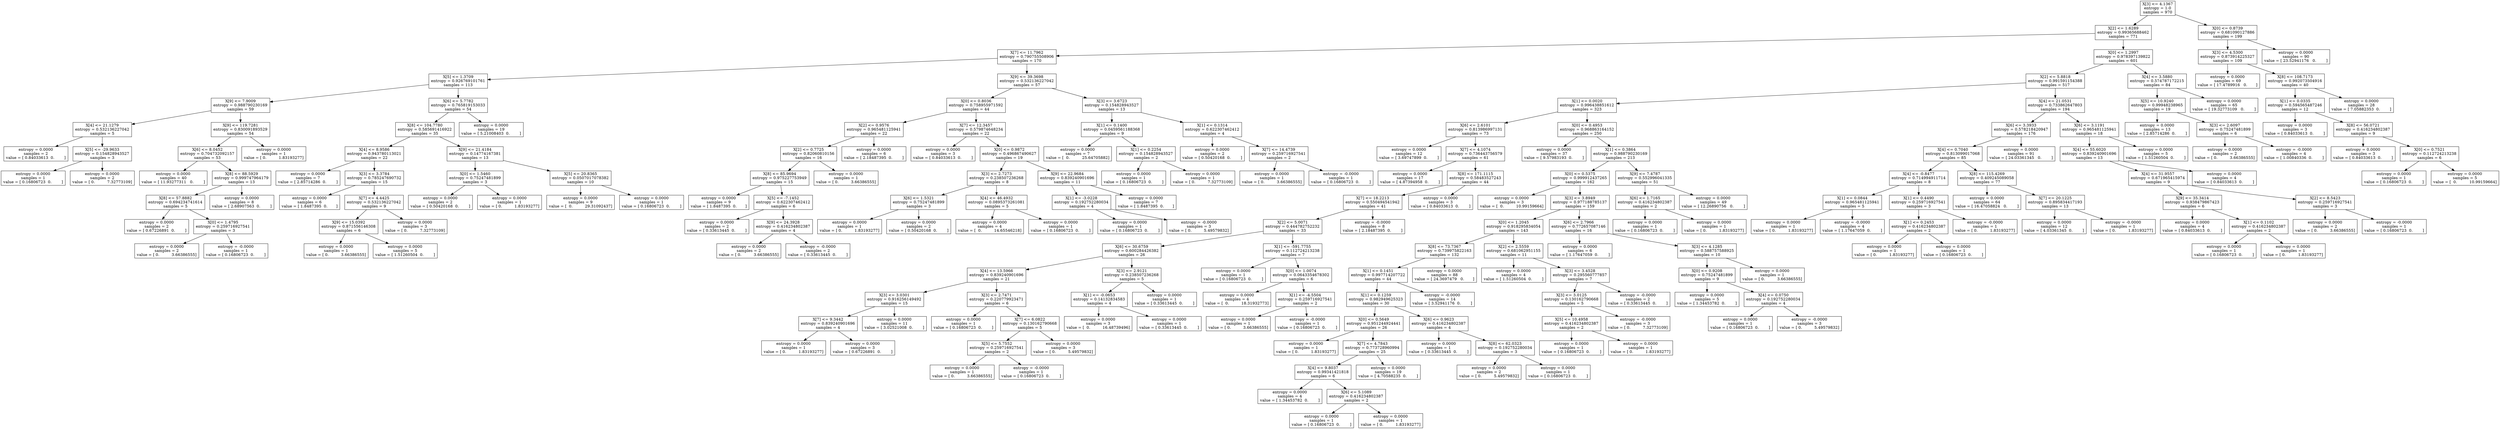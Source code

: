 digraph Tree {
0 [label="X[3] <= 4.1367\nentropy = 1.0\nsamples = 970", shape="box"] ;
1 [label="X[2] <= 1.6289\nentropy = 0.99365688462\nsamples = 771", shape="box"] ;
0 -> 1 ;
2 [label="X[7] <= 11.7962\nentropy = 0.790755508906\nsamples = 170", shape="box"] ;
1 -> 2 ;
3 [label="X[5] <= 1.3709\nentropy = 0.926769101761\nsamples = 113", shape="box"] ;
2 -> 3 ;
4 [label="X[9] <= 7.9009\nentropy = 0.988790230169\nsamples = 59", shape="box"] ;
3 -> 4 ;
5 [label="X[4] <= 21.1279\nentropy = 0.532136227042\nsamples = 5", shape="box"] ;
4 -> 5 ;
6 [label="entropy = 0.0000\nsamples = 2\nvalue = [ 0.84033613  0.        ]", shape="box"] ;
5 -> 6 ;
7 [label="X[5] <= -29.9633\nentropy = 0.154828943527\nsamples = 3", shape="box"] ;
5 -> 7 ;
8 [label="entropy = 0.0000\nsamples = 1\nvalue = [ 0.16806723  0.        ]", shape="box"] ;
7 -> 8 ;
9 [label="entropy = 0.0000\nsamples = 2\nvalue = [ 0.          7.32773109]", shape="box"] ;
7 -> 9 ;
10 [label="X[9] <= 119.7281\nentropy = 0.830091893529\nsamples = 54", shape="box"] ;
4 -> 10 ;
11 [label="X[6] <= 8.0452\nentropy = 0.704732092157\nsamples = 53", shape="box"] ;
10 -> 11 ;
12 [label="entropy = 0.0000\nsamples = 40\nvalue = [ 11.93277311   0.        ]", shape="box"] ;
11 -> 12 ;
13 [label="X[8] <= 88.5929\nentropy = 0.999747964179\nsamples = 13", shape="box"] ;
11 -> 13 ;
14 [label="X[8] <= 57.8882\nentropy = 0.694234741614\nsamples = 5", shape="box"] ;
13 -> 14 ;
15 [label="entropy = 0.0000\nsamples = 2\nvalue = [ 0.67226891  0.        ]", shape="box"] ;
14 -> 15 ;
16 [label="X[0] <= 1.4795\nentropy = 0.259716927541\nsamples = 3", shape="box"] ;
14 -> 16 ;
17 [label="entropy = 0.0000\nsamples = 2\nvalue = [ 0.          3.66386555]", shape="box"] ;
16 -> 17 ;
18 [label="entropy = -0.0000\nsamples = 1\nvalue = [ 0.16806723  0.        ]", shape="box"] ;
16 -> 18 ;
19 [label="entropy = 0.0000\nsamples = 8\nvalue = [ 2.68907563  0.        ]", shape="box"] ;
13 -> 19 ;
20 [label="entropy = 0.0000\nsamples = 1\nvalue = [ 0.          1.83193277]", shape="box"] ;
10 -> 20 ;
21 [label="X[6] <= 5.7782\nentropy = 0.765819153033\nsamples = 54", shape="box"] ;
3 -> 21 ;
22 [label="X[8] <= 104.7780\nentropy = 0.585691416922\nsamples = 35", shape="box"] ;
21 -> 22 ;
23 [label="X[4] <= 8.9586\nentropy = 0.943780113021\nsamples = 22", shape="box"] ;
22 -> 23 ;
24 [label="entropy = 0.0000\nsamples = 7\nvalue = [ 2.85714286  0.        ]", shape="box"] ;
23 -> 24 ;
25 [label="X[3] <= 3.3784\nentropy = 0.785247690732\nsamples = 15", shape="box"] ;
23 -> 25 ;
26 [label="entropy = 0.0000\nsamples = 6\nvalue = [ 1.8487395  0.       ]", shape="box"] ;
25 -> 26 ;
27 [label="X[7] <= 4.4425\nentropy = 0.532136227042\nsamples = 9", shape="box"] ;
25 -> 27 ;
28 [label="X[9] <= 15.0392\nentropy = 0.871556146308\nsamples = 6", shape="box"] ;
27 -> 28 ;
29 [label="entropy = 0.0000\nsamples = 1\nvalue = [ 0.          3.66386555]", shape="box"] ;
28 -> 29 ;
30 [label="entropy = 0.0000\nsamples = 5\nvalue = [ 1.51260504  0.        ]", shape="box"] ;
28 -> 30 ;
31 [label="entropy = 0.0000\nsamples = 3\nvalue = [ 0.          7.32773109]", shape="box"] ;
27 -> 31 ;
32 [label="X[9] <= 21.4184\nentropy = 0.14774167381\nsamples = 13", shape="box"] ;
22 -> 32 ;
33 [label="X[0] <= 1.5460\nentropy = 0.75247481899\nsamples = 3", shape="box"] ;
32 -> 33 ;
34 [label="entropy = 0.0000\nsamples = 2\nvalue = [ 0.50420168  0.        ]", shape="box"] ;
33 -> 34 ;
35 [label="entropy = 0.0000\nsamples = 1\nvalue = [ 0.          1.83193277]", shape="box"] ;
33 -> 35 ;
36 [label="X[5] <= 20.8365\nentropy = 0.0507017078382\nsamples = 10", shape="box"] ;
32 -> 36 ;
37 [label="entropy = 0.0000\nsamples = 9\nvalue = [  0.          29.31092437]", shape="box"] ;
36 -> 37 ;
38 [label="entropy = 0.0000\nsamples = 1\nvalue = [ 0.16806723  0.        ]", shape="box"] ;
36 -> 38 ;
39 [label="entropy = 0.0000\nsamples = 19\nvalue = [ 5.21008403  0.        ]", shape="box"] ;
21 -> 39 ;
40 [label="X[9] <= 39.3698\nentropy = 0.532136227042\nsamples = 57", shape="box"] ;
2 -> 40 ;
41 [label="X[0] <= 0.8036\nentropy = 0.758955971592\nsamples = 44", shape="box"] ;
40 -> 41 ;
42 [label="X[2] <= 0.9576\nentropy = 0.965481125941\nsamples = 22", shape="box"] ;
41 -> 42 ;
43 [label="X[2] <= 0.7725\nentropy = 0.82060810156\nsamples = 16", shape="box"] ;
42 -> 43 ;
44 [label="X[8] <= 85.9694\nentropy = 0.975227753949\nsamples = 15", shape="box"] ;
43 -> 44 ;
45 [label="entropy = 0.0000\nsamples = 9\nvalue = [ 1.8487395  0.       ]", shape="box"] ;
44 -> 45 ;
46 [label="X[5] <= -7.1452\nentropy = 0.622307462412\nsamples = 6", shape="box"] ;
44 -> 46 ;
47 [label="entropy = 0.0000\nsamples = 2\nvalue = [ 0.33613445  0.        ]", shape="box"] ;
46 -> 47 ;
48 [label="X[9] <= 24.3928\nentropy = 0.416234802387\nsamples = 4", shape="box"] ;
46 -> 48 ;
49 [label="entropy = 0.0000\nsamples = 2\nvalue = [ 0.          3.66386555]", shape="box"] ;
48 -> 49 ;
50 [label="entropy = -0.0000\nsamples = 2\nvalue = [ 0.33613445  0.        ]", shape="box"] ;
48 -> 50 ;
51 [label="entropy = 0.0000\nsamples = 1\nvalue = [ 0.          3.66386555]", shape="box"] ;
43 -> 51 ;
52 [label="entropy = 0.0000\nsamples = 6\nvalue = [ 2.18487395  0.        ]", shape="box"] ;
42 -> 52 ;
53 [label="X[7] <= 12.3457\nentropy = 0.579874648234\nsamples = 22", shape="box"] ;
41 -> 53 ;
54 [label="entropy = 0.0000\nsamples = 3\nvalue = [ 0.84033613  0.        ]", shape="box"] ;
53 -> 54 ;
55 [label="X[0] <= 0.9872\nentropy = 0.496867490627\nsamples = 19", shape="box"] ;
53 -> 55 ;
56 [label="X[3] <= 2.7273\nentropy = 0.238507236268\nsamples = 8", shape="box"] ;
55 -> 56 ;
57 [label="X[6] <= 1.5321\nentropy = 0.75247481899\nsamples = 3", shape="box"] ;
56 -> 57 ;
58 [label="entropy = 0.0000\nsamples = 1\nvalue = [ 0.          1.83193277]", shape="box"] ;
57 -> 58 ;
59 [label="entropy = 0.0000\nsamples = 2\nvalue = [ 0.50420168  0.        ]", shape="box"] ;
57 -> 59 ;
60 [label="X[4] <= 46.4932\nentropy = 0.0895373261081\nsamples = 5", shape="box"] ;
56 -> 60 ;
61 [label="entropy = 0.0000\nsamples = 4\nvalue = [  0.          14.65546218]", shape="box"] ;
60 -> 61 ;
62 [label="entropy = 0.0000\nsamples = 1\nvalue = [ 0.16806723  0.        ]", shape="box"] ;
60 -> 62 ;
63 [label="X[9] <= 22.9684\nentropy = 0.839240901696\nsamples = 11", shape="box"] ;
55 -> 63 ;
64 [label="X[1] <= -3.0228\nentropy = 0.192752280034\nsamples = 4", shape="box"] ;
63 -> 64 ;
65 [label="entropy = 0.0000\nsamples = 1\nvalue = [ 0.16806723  0.        ]", shape="box"] ;
64 -> 65 ;
66 [label="entropy = -0.0000\nsamples = 3\nvalue = [ 0.          5.49579832]", shape="box"] ;
64 -> 66 ;
67 [label="entropy = 0.0000\nsamples = 7\nvalue = [ 1.8487395  0.       ]", shape="box"] ;
63 -> 67 ;
68 [label="X[3] <= 3.6723\nentropy = 0.154828943527\nsamples = 13", shape="box"] ;
40 -> 68 ;
69 [label="X[1] <= 0.1400\nentropy = 0.0459561188368\nsamples = 9", shape="box"] ;
68 -> 69 ;
70 [label="entropy = 0.0000\nsamples = 7\nvalue = [  0.          25.64705882]", shape="box"] ;
69 -> 70 ;
71 [label="X[1] <= 0.2254\nentropy = 0.154828943527\nsamples = 2", shape="box"] ;
69 -> 71 ;
72 [label="entropy = 0.0000\nsamples = 1\nvalue = [ 0.16806723  0.        ]", shape="box"] ;
71 -> 72 ;
73 [label="entropy = 0.0000\nsamples = 1\nvalue = [ 0.          7.32773109]", shape="box"] ;
71 -> 73 ;
74 [label="X[1] <= 0.1314\nentropy = 0.622307462412\nsamples = 4", shape="box"] ;
68 -> 74 ;
75 [label="entropy = 0.0000\nsamples = 2\nvalue = [ 0.50420168  0.        ]", shape="box"] ;
74 -> 75 ;
76 [label="X[7] <= 14.4739\nentropy = 0.259716927541\nsamples = 2", shape="box"] ;
74 -> 76 ;
77 [label="entropy = 0.0000\nsamples = 1\nvalue = [ 0.          3.66386555]", shape="box"] ;
76 -> 77 ;
78 [label="entropy = -0.0000\nsamples = 1\nvalue = [ 0.16806723  0.        ]", shape="box"] ;
76 -> 78 ;
79 [label="X[0] <= 1.2997\nentropy = 0.978397139822\nsamples = 601", shape="box"] ;
1 -> 79 ;
80 [label="X[2] <= 5.8818\nentropy = 0.991591154388\nsamples = 517", shape="box"] ;
79 -> 80 ;
81 [label="X[1] <= 0.0020\nentropy = 0.996438851612\nsamples = 323", shape="box"] ;
80 -> 81 ;
82 [label="X[6] <= 2.6101\nentropy = 0.813986997131\nsamples = 73", shape="box"] ;
81 -> 82 ;
83 [label="entropy = 0.0000\nsamples = 12\nvalue = [ 3.69747899  0.        ]", shape="box"] ;
82 -> 83 ;
84 [label="X[7] <= 4.1074\nentropy = 0.736443756579\nsamples = 61", shape="box"] ;
82 -> 84 ;
85 [label="entropy = 0.0000\nsamples = 17\nvalue = [ 4.87394958  0.        ]", shape="box"] ;
84 -> 85 ;
86 [label="X[8] <= 171.1115\nentropy = 0.58483527243\nsamples = 44", shape="box"] ;
84 -> 86 ;
87 [label="X[7] <= 18.2213\nentropy = 0.550494541942\nsamples = 41", shape="box"] ;
86 -> 87 ;
88 [label="X[2] <= 5.0071\nentropy = 0.444782752232\nsamples = 33", shape="box"] ;
87 -> 88 ;
89 [label="X[6] <= 30.6759\nentropy = 0.600284426382\nsamples = 26", shape="box"] ;
88 -> 89 ;
90 [label="X[4] <= 13.5966\nentropy = 0.839240901696\nsamples = 21", shape="box"] ;
89 -> 90 ;
91 [label="X[3] <= 3.0301\nentropy = 0.916256149492\nsamples = 15", shape="box"] ;
90 -> 91 ;
92 [label="X[7] <= 9.3442\nentropy = 0.839240901696\nsamples = 4", shape="box"] ;
91 -> 92 ;
93 [label="entropy = 0.0000\nsamples = 1\nvalue = [ 0.          1.83193277]", shape="box"] ;
92 -> 93 ;
94 [label="entropy = 0.0000\nsamples = 3\nvalue = [ 0.67226891  0.        ]", shape="box"] ;
92 -> 94 ;
95 [label="entropy = 0.0000\nsamples = 11\nvalue = [ 3.02521008  0.        ]", shape="box"] ;
91 -> 95 ;
96 [label="X[3] <= 2.7471\nentropy = 0.220779923471\nsamples = 6", shape="box"] ;
90 -> 96 ;
97 [label="entropy = 0.0000\nsamples = 1\nvalue = [ 0.16806723  0.        ]", shape="box"] ;
96 -> 97 ;
98 [label="X[7] <= 6.0822\nentropy = 0.130162790668\nsamples = 5", shape="box"] ;
96 -> 98 ;
99 [label="X[5] <= 5.7552\nentropy = 0.259716927541\nsamples = 2", shape="box"] ;
98 -> 99 ;
100 [label="entropy = 0.0000\nsamples = 1\nvalue = [ 0.          3.66386555]", shape="box"] ;
99 -> 100 ;
101 [label="entropy = -0.0000\nsamples = 1\nvalue = [ 0.16806723  0.        ]", shape="box"] ;
99 -> 101 ;
102 [label="entropy = 0.0000\nsamples = 3\nvalue = [ 0.          5.49579832]", shape="box"] ;
98 -> 102 ;
103 [label="X[3] <= 2.9121\nentropy = 0.238507236268\nsamples = 5", shape="box"] ;
89 -> 103 ;
104 [label="X[1] <= -0.0653\nentropy = 0.14132834583\nsamples = 4", shape="box"] ;
103 -> 104 ;
105 [label="entropy = 0.0000\nsamples = 3\nvalue = [  0.          16.48739496]", shape="box"] ;
104 -> 105 ;
106 [label="entropy = 0.0000\nsamples = 1\nvalue = [ 0.33613445  0.        ]", shape="box"] ;
104 -> 106 ;
107 [label="entropy = 0.0000\nsamples = 1\nvalue = [ 0.33613445  0.        ]", shape="box"] ;
103 -> 107 ;
108 [label="X[1] <= -591.7755\nentropy = 0.112724213238\nsamples = 7", shape="box"] ;
88 -> 108 ;
109 [label="entropy = 0.0000\nsamples = 1\nvalue = [ 0.16806723  0.        ]", shape="box"] ;
108 -> 109 ;
110 [label="X[0] <= 1.0074\nentropy = 0.0643354678302\nsamples = 6", shape="box"] ;
108 -> 110 ;
111 [label="entropy = 0.0000\nsamples = 4\nvalue = [  0.          18.31932773]", shape="box"] ;
110 -> 111 ;
112 [label="X[1] <= -4.5504\nentropy = 0.259716927541\nsamples = 2", shape="box"] ;
110 -> 112 ;
113 [label="entropy = 0.0000\nsamples = 1\nvalue = [ 0.          3.66386555]", shape="box"] ;
112 -> 113 ;
114 [label="entropy = -0.0000\nsamples = 1\nvalue = [ 0.16806723  0.        ]", shape="box"] ;
112 -> 114 ;
115 [label="entropy = -0.0000\nsamples = 8\nvalue = [ 2.18487395  0.        ]", shape="box"] ;
87 -> 115 ;
116 [label="entropy = 0.0000\nsamples = 3\nvalue = [ 0.84033613  0.        ]", shape="box"] ;
86 -> 116 ;
117 [label="X[0] <= 0.4953\nentropy = 0.968863164152\nsamples = 250", shape="box"] ;
81 -> 117 ;
118 [label="entropy = 0.0000\nsamples = 37\nvalue = [ 9.57983193  0.        ]", shape="box"] ;
117 -> 118 ;
119 [label="X[1] <= 0.3864\nentropy = 0.988790230169\nsamples = 213", shape="box"] ;
117 -> 119 ;
120 [label="X[0] <= 0.5375\nentropy = 0.999912437265\nsamples = 162", shape="box"] ;
119 -> 120 ;
121 [label="entropy = 0.0000\nsamples = 3\nvalue = [  0.          10.99159664]", shape="box"] ;
120 -> 121 ;
122 [label="X[3] <= 3.8949\nentropy = 0.977188785137\nsamples = 159", shape="box"] ;
120 -> 122 ;
123 [label="X[0] <= 1.2045\nentropy = 0.918295834054\nsamples = 143", shape="box"] ;
122 -> 123 ;
124 [label="X[8] <= 73.7367\nentropy = 0.739975822163\nsamples = 132", shape="box"] ;
123 -> 124 ;
125 [label="X[1] <= 0.1451\nentropy = 0.997714207722\nsamples = 44", shape="box"] ;
124 -> 125 ;
126 [label="X[1] <= 0.1259\nentropy = 0.982949625323\nsamples = 30", shape="box"] ;
125 -> 126 ;
127 [label="X[0] <= 0.5649\nentropy = 0.951244924441\nsamples = 26", shape="box"] ;
126 -> 127 ;
128 [label="entropy = 0.0000\nsamples = 1\nvalue = [ 0.          1.83193277]", shape="box"] ;
127 -> 128 ;
129 [label="X[7] <= 4.7843\nentropy = 0.773728960994\nsamples = 25", shape="box"] ;
127 -> 129 ;
130 [label="X[4] <= 9.8037\nentropy = 0.99341421818\nsamples = 6", shape="box"] ;
129 -> 130 ;
131 [label="entropy = 0.0000\nsamples = 4\nvalue = [ 1.34453782  0.        ]", shape="box"] ;
130 -> 131 ;
132 [label="X[6] <= 5.1089\nentropy = 0.416234802387\nsamples = 2", shape="box"] ;
130 -> 132 ;
133 [label="entropy = 0.0000\nsamples = 1\nvalue = [ 0.16806723  0.        ]", shape="box"] ;
132 -> 133 ;
134 [label="entropy = 0.0000\nsamples = 1\nvalue = [ 0.          1.83193277]", shape="box"] ;
132 -> 134 ;
135 [label="entropy = 0.0000\nsamples = 19\nvalue = [ 4.70588235  0.        ]", shape="box"] ;
129 -> 135 ;
136 [label="X[6] <= 0.9623\nentropy = 0.416234802387\nsamples = 4", shape="box"] ;
126 -> 136 ;
137 [label="entropy = 0.0000\nsamples = 1\nvalue = [ 0.33613445  0.        ]", shape="box"] ;
136 -> 137 ;
138 [label="X[8] <= 62.0323\nentropy = 0.192752280034\nsamples = 3", shape="box"] ;
136 -> 138 ;
139 [label="entropy = 0.0000\nsamples = 2\nvalue = [ 0.          5.49579832]", shape="box"] ;
138 -> 139 ;
140 [label="entropy = 0.0000\nsamples = 1\nvalue = [ 0.16806723  0.        ]", shape="box"] ;
138 -> 140 ;
141 [label="entropy = -0.0000\nsamples = 14\nvalue = [ 3.52941176  0.        ]", shape="box"] ;
125 -> 141 ;
142 [label="entropy = 0.0000\nsamples = 88\nvalue = [ 24.3697479   0.       ]", shape="box"] ;
124 -> 142 ;
143 [label="X[2] <= 2.5559\nentropy = 0.681062951155\nsamples = 11", shape="box"] ;
123 -> 143 ;
144 [label="entropy = 0.0000\nsamples = 4\nvalue = [ 1.51260504  0.        ]", shape="box"] ;
143 -> 144 ;
145 [label="X[3] <= 3.4528\nentropy = 0.295560777857\nsamples = 7", shape="box"] ;
143 -> 145 ;
146 [label="X[3] <= 3.0125\nentropy = 0.130162790668\nsamples = 5", shape="box"] ;
145 -> 146 ;
147 [label="X[5] <= 10.4958\nentropy = 0.416234802387\nsamples = 2", shape="box"] ;
146 -> 147 ;
148 [label="entropy = 0.0000\nsamples = 1\nvalue = [ 0.16806723  0.        ]", shape="box"] ;
147 -> 148 ;
149 [label="entropy = 0.0000\nsamples = 1\nvalue = [ 0.          1.83193277]", shape="box"] ;
147 -> 149 ;
150 [label="entropy = -0.0000\nsamples = 3\nvalue = [ 0.          7.32773109]", shape="box"] ;
146 -> 150 ;
151 [label="entropy = -0.0000\nsamples = 2\nvalue = [ 0.33613445  0.        ]", shape="box"] ;
145 -> 151 ;
152 [label="X[6] <= 2.7966\nentropy = 0.772657087146\nsamples = 16", shape="box"] ;
122 -> 152 ;
153 [label="entropy = 0.0000\nsamples = 6\nvalue = [ 1.17647059  0.        ]", shape="box"] ;
152 -> 153 ;
154 [label="X[3] <= 4.1285\nentropy = 0.588757588925\nsamples = 10", shape="box"] ;
152 -> 154 ;
155 [label="X[0] <= 0.9208\nentropy = 0.75247481899\nsamples = 9", shape="box"] ;
154 -> 155 ;
156 [label="entropy = 0.0000\nsamples = 5\nvalue = [ 1.34453782  0.        ]", shape="box"] ;
155 -> 156 ;
157 [label="X[4] <= 0.0750\nentropy = 0.192752280034\nsamples = 4", shape="box"] ;
155 -> 157 ;
158 [label="entropy = 0.0000\nsamples = 1\nvalue = [ 0.16806723  0.        ]", shape="box"] ;
157 -> 158 ;
159 [label="entropy = -0.0000\nsamples = 3\nvalue = [ 0.          5.49579832]", shape="box"] ;
157 -> 159 ;
160 [label="entropy = 0.0000\nsamples = 1\nvalue = [ 0.          3.66386555]", shape="box"] ;
154 -> 160 ;
161 [label="X[9] <= 7.4787\nentropy = 0.552996041335\nsamples = 51", shape="box"] ;
119 -> 161 ;
162 [label="X[6] <= 1.7165\nentropy = 0.416234802387\nsamples = 2", shape="box"] ;
161 -> 162 ;
163 [label="entropy = 0.0000\nsamples = 1\nvalue = [ 0.16806723  0.        ]", shape="box"] ;
162 -> 163 ;
164 [label="entropy = 0.0000\nsamples = 1\nvalue = [ 0.          1.83193277]", shape="box"] ;
162 -> 164 ;
165 [label="entropy = 0.0000\nsamples = 49\nvalue = [ 12.26890756   0.        ]", shape="box"] ;
161 -> 165 ;
166 [label="X[4] <= 21.0531\nentropy = 0.733862647803\nsamples = 194", shape="box"] ;
80 -> 166 ;
167 [label="X[6] <= 3.3933\nentropy = 0.578218420947\nsamples = 176", shape="box"] ;
166 -> 167 ;
168 [label="X[4] <= 0.7040\nentropy = 0.813099017068\nsamples = 85", shape="box"] ;
167 -> 168 ;
169 [label="X[4] <= -0.8477\nentropy = 0.714994911714\nsamples = 8", shape="box"] ;
168 -> 169 ;
170 [label="X[1] <= 0.0844\nentropy = 0.965481125941\nsamples = 5", shape="box"] ;
169 -> 170 ;
171 [label="entropy = 0.0000\nsamples = 1\nvalue = [ 0.          1.83193277]", shape="box"] ;
170 -> 171 ;
172 [label="entropy = -0.0000\nsamples = 4\nvalue = [ 1.17647059  0.        ]", shape="box"] ;
170 -> 172 ;
173 [label="X[1] <= 0.4490\nentropy = 0.259716927541\nsamples = 3", shape="box"] ;
169 -> 173 ;
174 [label="X[1] <= 0.2453\nentropy = 0.416234802387\nsamples = 2", shape="box"] ;
173 -> 174 ;
175 [label="entropy = 0.0000\nsamples = 1\nvalue = [ 0.          1.83193277]", shape="box"] ;
174 -> 175 ;
176 [label="entropy = 0.0000\nsamples = 1\nvalue = [ 0.16806723  0.        ]", shape="box"] ;
174 -> 176 ;
177 [label="entropy = -0.0000\nsamples = 1\nvalue = [ 0.          1.83193277]", shape="box"] ;
173 -> 177 ;
178 [label="X[8] <= 115.4269\nentropy = 0.409245089058\nsamples = 77", shape="box"] ;
168 -> 178 ;
179 [label="entropy = 0.0000\nsamples = 64\nvalue = [ 16.47058824   0.        ]", shape="box"] ;
178 -> 179 ;
180 [label="X[7] <= 20.1225\nentropy = 0.895834417193\nsamples = 13", shape="box"] ;
178 -> 180 ;
181 [label="entropy = 0.0000\nsamples = 12\nvalue = [ 4.03361345  0.        ]", shape="box"] ;
180 -> 181 ;
182 [label="entropy = -0.0000\nsamples = 1\nvalue = [ 0.          1.83193277]", shape="box"] ;
180 -> 182 ;
183 [label="entropy = 0.0000\nsamples = 91\nvalue = [ 24.03361345   0.        ]", shape="box"] ;
167 -> 183 ;
184 [label="X[6] <= 3.1191\nentropy = 0.965481125941\nsamples = 18", shape="box"] ;
166 -> 184 ;
185 [label="X[4] <= 55.6020\nentropy = 0.839240901696\nsamples = 13", shape="box"] ;
184 -> 185 ;
186 [label="X[4] <= 31.9557\nentropy = 0.671965415974\nsamples = 9", shape="box"] ;
185 -> 186 ;
187 [label="X[9] <= 35.3414\nentropy = 0.938479867423\nsamples = 6", shape="box"] ;
186 -> 187 ;
188 [label="entropy = 0.0000\nsamples = 4\nvalue = [ 0.84033613  0.        ]", shape="box"] ;
187 -> 188 ;
189 [label="X[1] <= 0.1102\nentropy = 0.416234802387\nsamples = 2", shape="box"] ;
187 -> 189 ;
190 [label="entropy = 0.0000\nsamples = 1\nvalue = [ 0.16806723  0.        ]", shape="box"] ;
189 -> 190 ;
191 [label="entropy = 0.0000\nsamples = 1\nvalue = [ 0.          1.83193277]", shape="box"] ;
189 -> 191 ;
192 [label="X[2] <= 8.5423\nentropy = 0.259716927541\nsamples = 3", shape="box"] ;
186 -> 192 ;
193 [label="entropy = 0.0000\nsamples = 2\nvalue = [ 0.          3.66386555]", shape="box"] ;
192 -> 193 ;
194 [label="entropy = -0.0000\nsamples = 1\nvalue = [ 0.16806723  0.        ]", shape="box"] ;
192 -> 194 ;
195 [label="entropy = 0.0000\nsamples = 4\nvalue = [ 0.84033613  0.        ]", shape="box"] ;
185 -> 195 ;
196 [label="entropy = 0.0000\nsamples = 5\nvalue = [ 1.51260504  0.        ]", shape="box"] ;
184 -> 196 ;
197 [label="X[4] <= 3.5880\nentropy = 0.574787172215\nsamples = 84", shape="box"] ;
79 -> 197 ;
198 [label="X[5] <= 10.9240\nentropy = 0.99948238965\nsamples = 19", shape="box"] ;
197 -> 198 ;
199 [label="entropy = 0.0000\nsamples = 13\nvalue = [ 2.85714286  0.        ]", shape="box"] ;
198 -> 199 ;
200 [label="X[3] <= 2.6097\nentropy = 0.75247481899\nsamples = 6", shape="box"] ;
198 -> 200 ;
201 [label="entropy = 0.0000\nsamples = 2\nvalue = [ 0.          3.66386555]", shape="box"] ;
200 -> 201 ;
202 [label="entropy = -0.0000\nsamples = 4\nvalue = [ 1.00840336  0.        ]", shape="box"] ;
200 -> 202 ;
203 [label="entropy = 0.0000\nsamples = 65\nvalue = [ 19.32773109   0.        ]", shape="box"] ;
197 -> 203 ;
204 [label="X[0] <= 0.8739\nentropy = 0.681090127886\nsamples = 199", shape="box"] ;
0 -> 204 ;
205 [label="X[3] <= 4.5300\nentropy = 0.873914225327\nsamples = 109", shape="box"] ;
204 -> 205 ;
206 [label="entropy = 0.0000\nsamples = 69\nvalue = [ 17.4789916   0.       ]", shape="box"] ;
205 -> 206 ;
207 [label="X[8] <= 108.7173\nentropy = 0.992073504916\nsamples = 40", shape="box"] ;
205 -> 207 ;
208 [label="X[1] <= 0.0335\nentropy = 0.594565487246\nsamples = 12", shape="box"] ;
207 -> 208 ;
209 [label="entropy = 0.0000\nsamples = 3\nvalue = [ 0.84033613  0.        ]", shape="box"] ;
208 -> 209 ;
210 [label="X[8] <= 56.0721\nentropy = 0.416234802387\nsamples = 9", shape="box"] ;
208 -> 210 ;
211 [label="entropy = 0.0000\nsamples = 3\nvalue = [ 0.84033613  0.        ]", shape="box"] ;
210 -> 211 ;
212 [label="X[0] <= 0.7521\nentropy = 0.112724213238\nsamples = 6", shape="box"] ;
210 -> 212 ;
213 [label="entropy = 0.0000\nsamples = 1\nvalue = [ 0.16806723  0.        ]", shape="box"] ;
212 -> 213 ;
214 [label="entropy = 0.0000\nsamples = 5\nvalue = [  0.          10.99159664]", shape="box"] ;
212 -> 214 ;
215 [label="entropy = 0.0000\nsamples = 28\nvalue = [ 7.05882353  0.        ]", shape="box"] ;
207 -> 215 ;
216 [label="entropy = 0.0000\nsamples = 90\nvalue = [ 23.52941176   0.        ]", shape="box"] ;
204 -> 216 ;
}